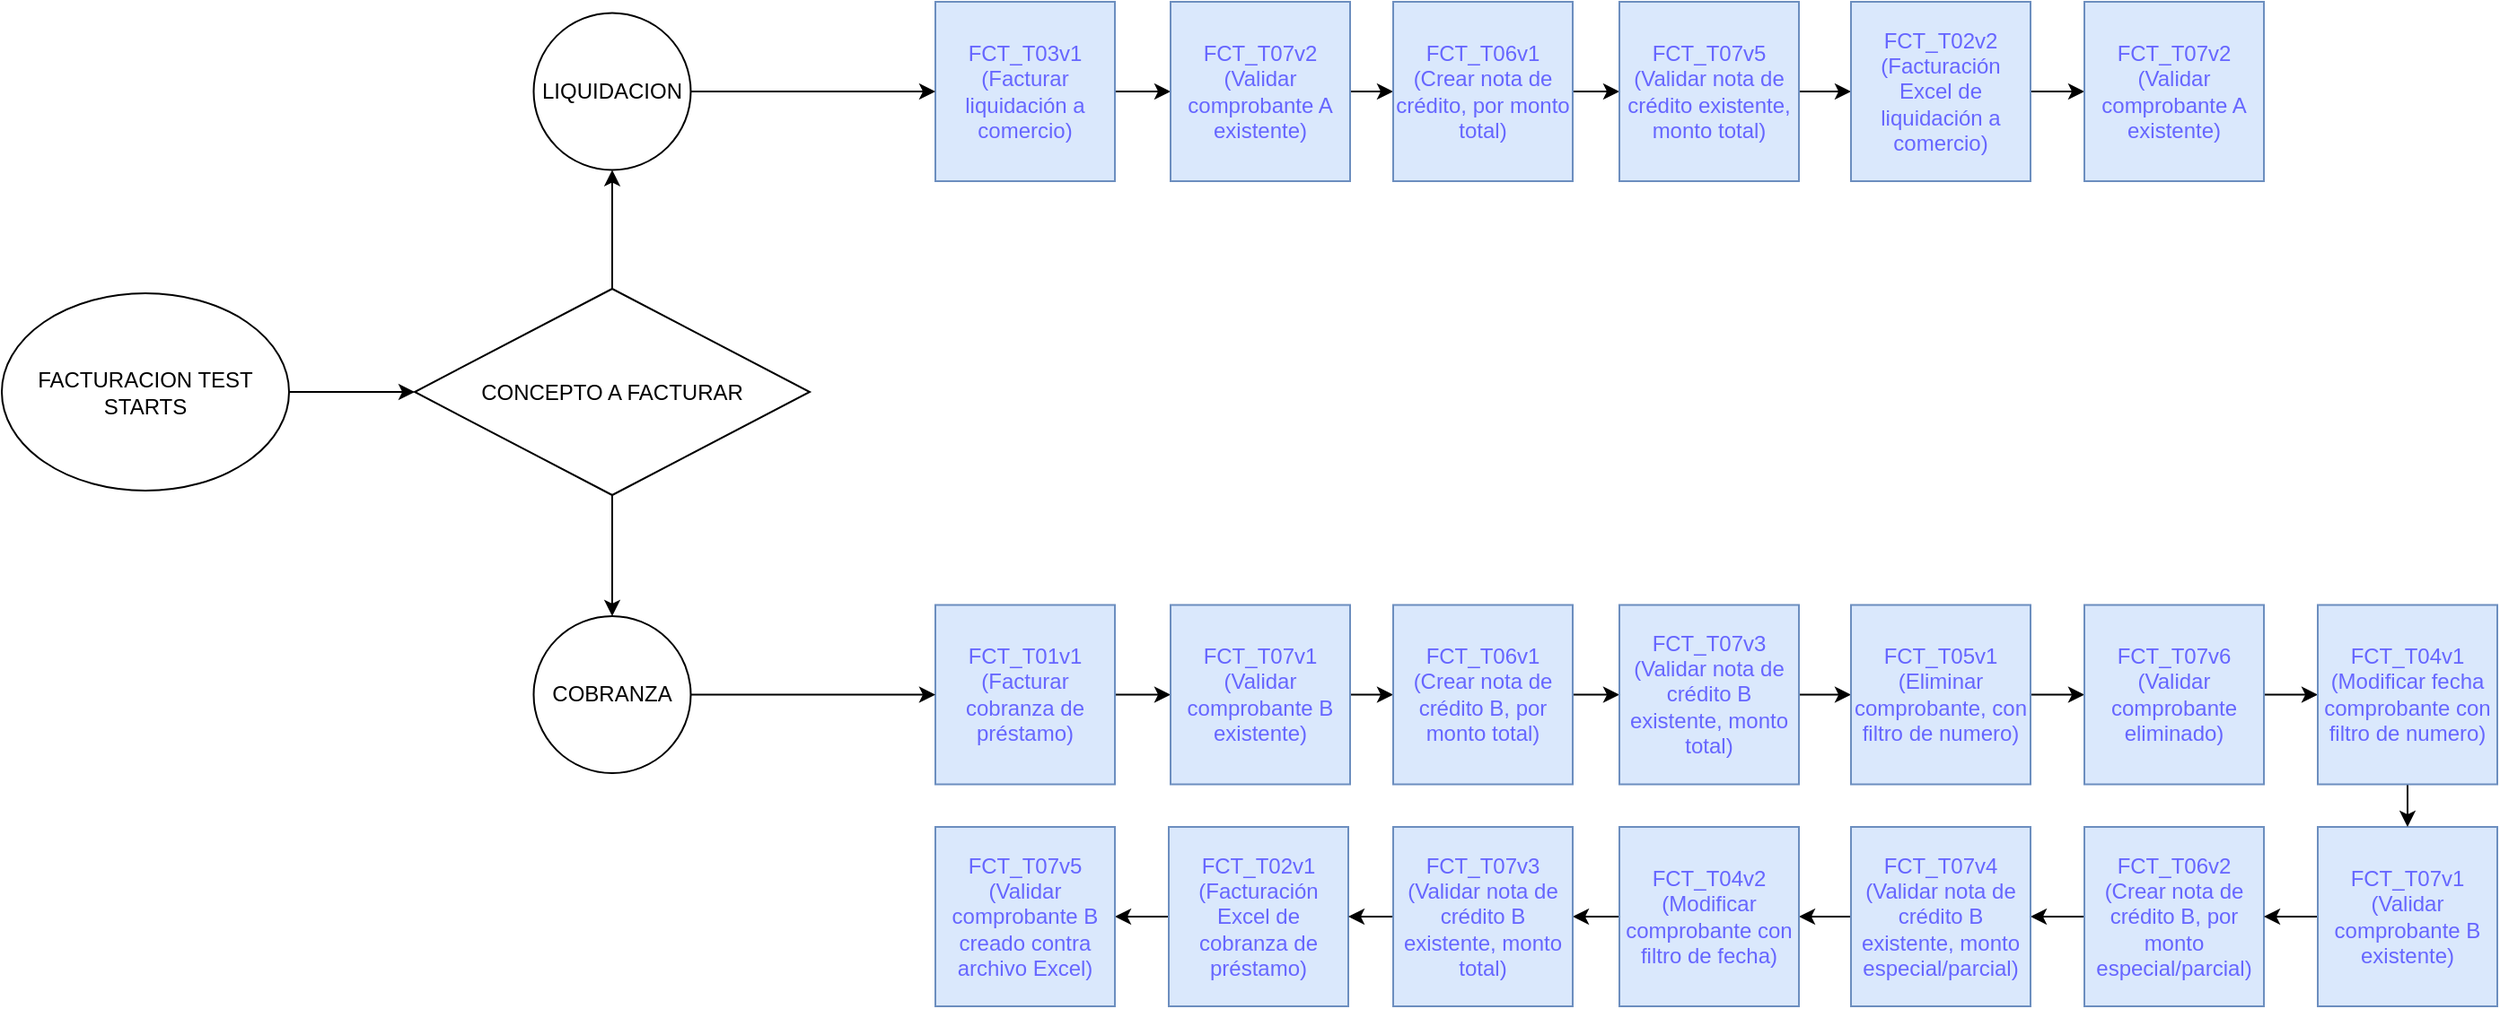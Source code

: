 <mxfile version="26.0.4">
  <diagram name="Página-1" id="OOsOBSJ37qPy63uGSOQ0">
    <mxGraphModel dx="2232" dy="1093" grid="1" gridSize="10" guides="1" tooltips="1" connect="1" arrows="1" fold="1" page="1" pageScale="1" pageWidth="827" pageHeight="1169" math="0" shadow="0">
      <root>
        <mxCell id="0" />
        <mxCell id="1" parent="0" />
        <mxCell id="AYYR52LeX1VZabdRlzYv-2" style="edgeStyle=orthogonalEdgeStyle;rounded=0;orthogonalLoop=1;jettySize=auto;html=1;exitX=1;exitY=0.5;exitDx=0;exitDy=0;entryX=0;entryY=0.5;entryDx=0;entryDy=0;" edge="1" parent="1" source="O5rArWz0RRXLKf1uvHQ3-1" target="O5rArWz0RRXLKf1uvHQ3-2">
          <mxGeometry relative="1" as="geometry" />
        </mxCell>
        <mxCell id="O5rArWz0RRXLKf1uvHQ3-1" value="&lt;div&gt;FCT_T01v1&lt;/div&gt;&lt;div&gt;(Facturar cobranza de préstamo)&lt;/div&gt;" style="whiteSpace=wrap;html=1;aspect=fixed;fillColor=#dae8fc;strokeColor=#6c8ebf;fontColor=#6666FF;" parent="1" vertex="1">
          <mxGeometry x="630" y="516.25" width="100" height="100" as="geometry" />
        </mxCell>
        <mxCell id="AYYR52LeX1VZabdRlzYv-3" style="edgeStyle=orthogonalEdgeStyle;rounded=0;orthogonalLoop=1;jettySize=auto;html=1;exitX=1;exitY=0.5;exitDx=0;exitDy=0;entryX=0;entryY=0.5;entryDx=0;entryDy=0;" edge="1" parent="1" source="O5rArWz0RRXLKf1uvHQ3-2" target="O5rArWz0RRXLKf1uvHQ3-3">
          <mxGeometry relative="1" as="geometry" />
        </mxCell>
        <mxCell id="O5rArWz0RRXLKf1uvHQ3-2" value="&lt;div&gt;FCT_T07v1&lt;/div&gt;&lt;div&gt;(Validar comprobante B existente)&lt;/div&gt;" style="whiteSpace=wrap;html=1;aspect=fixed;fillColor=#dae8fc;strokeColor=#6c8ebf;labelBackgroundColor=none;labelBorderColor=none;fontColor=#6666FF;" parent="1" vertex="1">
          <mxGeometry x="761" y="516.25" width="100" height="100" as="geometry" />
        </mxCell>
        <mxCell id="AYYR52LeX1VZabdRlzYv-4" value="" style="edgeStyle=orthogonalEdgeStyle;rounded=0;orthogonalLoop=1;jettySize=auto;html=1;" edge="1" parent="1" source="O5rArWz0RRXLKf1uvHQ3-3" target="O5rArWz0RRXLKf1uvHQ3-4">
          <mxGeometry relative="1" as="geometry" />
        </mxCell>
        <mxCell id="O5rArWz0RRXLKf1uvHQ3-3" value="&lt;div&gt;FCT_T06v1&lt;/div&gt;&lt;div&gt;(Crear nota de crédito B, por monto total)&lt;/div&gt;" style="whiteSpace=wrap;html=1;aspect=fixed;fillColor=#dae8fc;strokeColor=#6c8ebf;fontColor=#6666FF;" parent="1" vertex="1">
          <mxGeometry x="885" y="516.25" width="100" height="100" as="geometry" />
        </mxCell>
        <mxCell id="AYYR52LeX1VZabdRlzYv-6" value="" style="edgeStyle=orthogonalEdgeStyle;rounded=0;orthogonalLoop=1;jettySize=auto;html=1;" edge="1" parent="1" source="O5rArWz0RRXLKf1uvHQ3-4" target="O5rArWz0RRXLKf1uvHQ3-8">
          <mxGeometry relative="1" as="geometry" />
        </mxCell>
        <mxCell id="O5rArWz0RRXLKf1uvHQ3-4" value="&lt;div&gt;&lt;span style=&quot;background-color: initial;&quot;&gt;FCT_T07v3&lt;/span&gt;&lt;/div&gt;&lt;div&gt;(Validar nota de crédito B existente, monto total)&lt;/div&gt;" style="whiteSpace=wrap;html=1;aspect=fixed;fillColor=#dae8fc;strokeColor=#6c8ebf;fontColor=#6666FF;" parent="1" vertex="1">
          <mxGeometry x="1011" y="516.25" width="100" height="100" as="geometry" />
        </mxCell>
        <mxCell id="AYYR52LeX1VZabdRlzYv-5" value="" style="edgeStyle=orthogonalEdgeStyle;rounded=0;orthogonalLoop=1;jettySize=auto;html=1;" edge="1" parent="1" source="O5rArWz0RRXLKf1uvHQ3-8" target="O5rArWz0RRXLKf1uvHQ3-9">
          <mxGeometry relative="1" as="geometry" />
        </mxCell>
        <mxCell id="O5rArWz0RRXLKf1uvHQ3-8" value="&lt;div&gt;FCT_T05v1&lt;/div&gt;&lt;div&gt;(Eliminar comprobante, con filtro de numero)&lt;/div&gt;" style="whiteSpace=wrap;html=1;aspect=fixed;fillColor=#dae8fc;strokeColor=#6c8ebf;fontColor=#6666FF;" parent="1" vertex="1">
          <mxGeometry x="1140" y="516.25" width="100" height="100" as="geometry" />
        </mxCell>
        <mxCell id="AYYR52LeX1VZabdRlzYv-8" value="" style="edgeStyle=orthogonalEdgeStyle;rounded=0;orthogonalLoop=1;jettySize=auto;html=1;" edge="1" parent="1" source="O5rArWz0RRXLKf1uvHQ3-9" target="O5rArWz0RRXLKf1uvHQ3-18">
          <mxGeometry relative="1" as="geometry" />
        </mxCell>
        <mxCell id="O5rArWz0RRXLKf1uvHQ3-9" value="&lt;div&gt;FCT_T07v6&lt;/div&gt;&lt;div&gt;(Validar comprobante eliminado)&lt;/div&gt;" style="whiteSpace=wrap;html=1;aspect=fixed;fillColor=#dae8fc;strokeColor=#6c8ebf;fontColor=#6666FF;" parent="1" vertex="1">
          <mxGeometry x="1270" y="516.25" width="100" height="100" as="geometry" />
        </mxCell>
        <mxCell id="AYYR52LeX1VZabdRlzYv-11" value="" style="edgeStyle=orthogonalEdgeStyle;rounded=0;orthogonalLoop=1;jettySize=auto;html=1;" edge="1" parent="1" source="O5rArWz0RRXLKf1uvHQ3-10" target="O5rArWz0RRXLKf1uvHQ3-11">
          <mxGeometry relative="1" as="geometry" />
        </mxCell>
        <mxCell id="O5rArWz0RRXLKf1uvHQ3-10" value="&lt;div&gt;FCT_T06v2&lt;/div&gt;&lt;div&gt;(Crear nota de crédito B, por monto especial/parcial)&lt;/div&gt;" style="whiteSpace=wrap;html=1;aspect=fixed;fillColor=#dae8fc;strokeColor=#6c8ebf;fontColor=#6666FF;" parent="1" vertex="1">
          <mxGeometry x="1270" y="640" width="100" height="100" as="geometry" />
        </mxCell>
        <mxCell id="AYYR52LeX1VZabdRlzYv-12" value="" style="edgeStyle=orthogonalEdgeStyle;rounded=0;orthogonalLoop=1;jettySize=auto;html=1;" edge="1" parent="1" source="O5rArWz0RRXLKf1uvHQ3-11" target="O5rArWz0RRXLKf1uvHQ3-25">
          <mxGeometry relative="1" as="geometry" />
        </mxCell>
        <mxCell id="O5rArWz0RRXLKf1uvHQ3-11" value="&lt;div&gt;FCT_T07v4&lt;/div&gt;&lt;div&gt;(Validar nota de crédito B existente, monto especial/parcial)&lt;/div&gt;" style="whiteSpace=wrap;html=1;aspect=fixed;fillColor=#dae8fc;strokeColor=#6c8ebf;fontColor=#6666FF;" parent="1" vertex="1">
          <mxGeometry x="1140" y="640" width="100" height="100" as="geometry" />
        </mxCell>
        <mxCell id="AYYR52LeX1VZabdRlzYv-15" value="" style="edgeStyle=orthogonalEdgeStyle;rounded=0;orthogonalLoop=1;jettySize=auto;html=1;" edge="1" parent="1" source="O5rArWz0RRXLKf1uvHQ3-15" target="O5rArWz0RRXLKf1uvHQ3-16">
          <mxGeometry relative="1" as="geometry" />
        </mxCell>
        <mxCell id="O5rArWz0RRXLKf1uvHQ3-15" value="&lt;div&gt;FCT_T02v1&lt;/div&gt;&lt;div&gt;(Facturación Excel de cobranza de préstamo)&lt;/div&gt;" style="whiteSpace=wrap;html=1;aspect=fixed;direction=west;flipV=1;flipH=1;fillColor=#dae8fc;strokeColor=#6c8ebf;fontColor=#6666FF;" parent="1" vertex="1">
          <mxGeometry x="760" y="640" width="100" height="100" as="geometry" />
        </mxCell>
        <mxCell id="O5rArWz0RRXLKf1uvHQ3-16" value="&lt;div&gt;&lt;font&gt;FCT_T07v5&lt;/font&gt;&lt;/div&gt;&lt;div&gt;&lt;font&gt;(Validar comprobante B creado contra archivo Excel)&lt;/font&gt;&lt;/div&gt;" style="whiteSpace=wrap;html=1;aspect=fixed;direction=west;flipV=1;flipH=1;fillColor=#dae8fc;strokeColor=#6c8ebf;fontColor=#6666FF;" parent="1" vertex="1">
          <mxGeometry x="630" y="640" width="100" height="100" as="geometry" />
        </mxCell>
        <mxCell id="AYYR52LeX1VZabdRlzYv-10" value="" style="edgeStyle=orthogonalEdgeStyle;rounded=0;orthogonalLoop=1;jettySize=auto;html=1;" edge="1" parent="1" source="O5rArWz0RRXLKf1uvHQ3-17" target="O5rArWz0RRXLKf1uvHQ3-10">
          <mxGeometry relative="1" as="geometry" />
        </mxCell>
        <mxCell id="O5rArWz0RRXLKf1uvHQ3-17" value="&lt;div&gt;FCT_T07v1&lt;/div&gt;&lt;div&gt;(Validar comprobante B existente)&lt;/div&gt;" style="whiteSpace=wrap;html=1;aspect=fixed;direction=west;flipV=1;flipH=1;fillColor=#dae8fc;strokeColor=#6c8ebf;fontColor=#6666FF;" parent="1" vertex="1">
          <mxGeometry x="1400" y="640" width="100" height="100" as="geometry" />
        </mxCell>
        <mxCell id="AYYR52LeX1VZabdRlzYv-9" value="" style="edgeStyle=orthogonalEdgeStyle;rounded=0;orthogonalLoop=1;jettySize=auto;html=1;" edge="1" parent="1" source="O5rArWz0RRXLKf1uvHQ3-18" target="O5rArWz0RRXLKf1uvHQ3-17">
          <mxGeometry relative="1" as="geometry" />
        </mxCell>
        <mxCell id="O5rArWz0RRXLKf1uvHQ3-18" value="FCT_T04v1&lt;br&gt;(Modificar fecha comprobante con filtro de numero)" style="whiteSpace=wrap;html=1;aspect=fixed;direction=west;flipV=1;flipH=1;fillColor=#dae8fc;strokeColor=#6c8ebf;fontColor=#6666FF;" parent="1" vertex="1">
          <mxGeometry x="1400" y="516.25" width="100" height="100" as="geometry" />
        </mxCell>
        <mxCell id="AYYR52LeX1VZabdRlzYv-13" value="" style="edgeStyle=orthogonalEdgeStyle;rounded=0;orthogonalLoop=1;jettySize=auto;html=1;" edge="1" parent="1" source="O5rArWz0RRXLKf1uvHQ3-25" target="O5rArWz0RRXLKf1uvHQ3-27">
          <mxGeometry relative="1" as="geometry" />
        </mxCell>
        <mxCell id="O5rArWz0RRXLKf1uvHQ3-25" value="FCT_T04v2&lt;br&gt;(Modificar comprobante con filtro de fecha)" style="whiteSpace=wrap;html=1;aspect=fixed;direction=west;flipV=1;flipH=1;fillColor=#dae8fc;strokeColor=#6c8ebf;fontColor=#6666FF;" parent="1" vertex="1">
          <mxGeometry x="1011" y="640" width="100" height="100" as="geometry" />
        </mxCell>
        <mxCell id="AYYR52LeX1VZabdRlzYv-14" value="" style="edgeStyle=orthogonalEdgeStyle;rounded=0;orthogonalLoop=1;jettySize=auto;html=1;" edge="1" parent="1" source="O5rArWz0RRXLKf1uvHQ3-27" target="O5rArWz0RRXLKf1uvHQ3-15">
          <mxGeometry relative="1" as="geometry" />
        </mxCell>
        <mxCell id="O5rArWz0RRXLKf1uvHQ3-27" value="&lt;div&gt;&lt;span style=&quot;background-color: initial;&quot;&gt;FCT_T07v3&lt;/span&gt;&lt;/div&gt;&lt;div&gt;(Validar nota de crédito B existente, monto total)&lt;/div&gt;" style="whiteSpace=wrap;html=1;aspect=fixed;fillColor=#dae8fc;strokeColor=#6c8ebf;labelBackgroundColor=none;labelBorderColor=none;fontColor=#6666FF;" parent="1" vertex="1">
          <mxGeometry x="885" y="640" width="100" height="100" as="geometry" />
        </mxCell>
        <mxCell id="Sxnl6FUewr3R2Q5X_RLo-11" style="edgeStyle=orthogonalEdgeStyle;rounded=0;orthogonalLoop=1;jettySize=auto;html=1;exitX=1;exitY=0.5;exitDx=0;exitDy=0;entryX=0;entryY=0.5;entryDx=0;entryDy=0;" parent="1" source="Sxnl6FUewr3R2Q5X_RLo-3" target="Sxnl6FUewr3R2Q5X_RLo-4" edge="1">
          <mxGeometry relative="1" as="geometry" />
        </mxCell>
        <mxCell id="Sxnl6FUewr3R2Q5X_RLo-3" value="&lt;div&gt;FCT_T03v1&lt;/div&gt;&lt;div&gt;(Facturar liquidación a comercio)&lt;/div&gt;" style="whiteSpace=wrap;html=1;aspect=fixed;fillColor=#dae8fc;strokeColor=#6c8ebf;fontColor=#6666FF;" parent="1" vertex="1">
          <mxGeometry x="630" y="180" width="100" height="100" as="geometry" />
        </mxCell>
        <mxCell id="Sxnl6FUewr3R2Q5X_RLo-12" style="edgeStyle=orthogonalEdgeStyle;rounded=0;orthogonalLoop=1;jettySize=auto;html=1;exitX=1;exitY=0.5;exitDx=0;exitDy=0;entryX=0;entryY=0.5;entryDx=0;entryDy=0;" parent="1" source="Sxnl6FUewr3R2Q5X_RLo-4" target="Sxnl6FUewr3R2Q5X_RLo-6" edge="1">
          <mxGeometry relative="1" as="geometry" />
        </mxCell>
        <mxCell id="Sxnl6FUewr3R2Q5X_RLo-4" value="&lt;div&gt;FCT_T07v2&lt;/div&gt;&lt;div&gt;(Validar comprobante A existente)&lt;/div&gt;" style="whiteSpace=wrap;html=1;aspect=fixed;fillColor=#dae8fc;strokeColor=#6c8ebf;labelBackgroundColor=none;labelBorderColor=none;fontColor=#6666FF;" parent="1" vertex="1">
          <mxGeometry x="761" y="180" width="100" height="100" as="geometry" />
        </mxCell>
        <mxCell id="Sxnl6FUewr3R2Q5X_RLo-14" value="" style="edgeStyle=orthogonalEdgeStyle;rounded=0;orthogonalLoop=1;jettySize=auto;html=1;" parent="1" source="Sxnl6FUewr3R2Q5X_RLo-6" target="Sxnl6FUewr3R2Q5X_RLo-7" edge="1">
          <mxGeometry relative="1" as="geometry" />
        </mxCell>
        <mxCell id="Sxnl6FUewr3R2Q5X_RLo-6" value="&lt;div&gt;FCT_T06v1&lt;/div&gt;&lt;div&gt;(Crear nota de crédito, por monto total)&lt;/div&gt;" style="whiteSpace=wrap;html=1;aspect=fixed;fillColor=#dae8fc;strokeColor=#6c8ebf;fontColor=#6666FF;" parent="1" vertex="1">
          <mxGeometry x="885" y="180" width="100" height="100" as="geometry" />
        </mxCell>
        <mxCell id="Sxnl6FUewr3R2Q5X_RLo-15" value="" style="edgeStyle=orthogonalEdgeStyle;rounded=0;orthogonalLoop=1;jettySize=auto;html=1;" parent="1" source="Sxnl6FUewr3R2Q5X_RLo-7" target="Sxnl6FUewr3R2Q5X_RLo-8" edge="1">
          <mxGeometry relative="1" as="geometry" />
        </mxCell>
        <mxCell id="Sxnl6FUewr3R2Q5X_RLo-7" value="&lt;div&gt;&lt;span style=&quot;background-color: initial;&quot;&gt;FCT_T07v5&lt;/span&gt;&lt;/div&gt;&lt;div&gt;(Validar nota de crédito existente, monto total)&lt;/div&gt;" style="whiteSpace=wrap;html=1;aspect=fixed;fillColor=#dae8fc;strokeColor=#6c8ebf;fontColor=#6666FF;" parent="1" vertex="1">
          <mxGeometry x="1011" y="180" width="100" height="100" as="geometry" />
        </mxCell>
        <mxCell id="Sxnl6FUewr3R2Q5X_RLo-17" value="" style="edgeStyle=orthogonalEdgeStyle;rounded=0;orthogonalLoop=1;jettySize=auto;html=1;" parent="1" source="Sxnl6FUewr3R2Q5X_RLo-8" edge="1">
          <mxGeometry relative="1" as="geometry">
            <mxPoint x="1270" y="230" as="targetPoint" />
          </mxGeometry>
        </mxCell>
        <mxCell id="Sxnl6FUewr3R2Q5X_RLo-8" value="&lt;div&gt;FCT_T02v2&lt;/div&gt;&lt;div&gt;(Facturación Excel de liquidación a comercio)&lt;/div&gt;" style="whiteSpace=wrap;html=1;aspect=fixed;direction=west;flipV=1;flipH=1;fillColor=#dae8fc;strokeColor=#6c8ebf;fontColor=#6666FF;" parent="1" vertex="1">
          <mxGeometry x="1140" y="180" width="100" height="100" as="geometry" />
        </mxCell>
        <mxCell id="Sxnl6FUewr3R2Q5X_RLo-10" value="&lt;div&gt;&lt;font&gt;FCT_T07v2&lt;/font&gt;&lt;/div&gt;&lt;div&gt;(Validar comprobante A existente)&lt;/div&gt;" style="whiteSpace=wrap;html=1;aspect=fixed;direction=west;flipV=1;flipH=1;fillColor=#dae8fc;strokeColor=#6c8ebf;fontColor=#6666FF;" parent="1" vertex="1">
          <mxGeometry x="1270" y="180" width="100" height="100" as="geometry" />
        </mxCell>
        <mxCell id="Sxnl6FUewr3R2Q5X_RLo-21" style="edgeStyle=orthogonalEdgeStyle;rounded=0;orthogonalLoop=1;jettySize=auto;html=1;exitX=1;exitY=0.5;exitDx=0;exitDy=0;entryX=0;entryY=0.5;entryDx=0;entryDy=0;" parent="1" source="Sxnl6FUewr3R2Q5X_RLo-18" target="Sxnl6FUewr3R2Q5X_RLo-19" edge="1">
          <mxGeometry relative="1" as="geometry" />
        </mxCell>
        <mxCell id="Sxnl6FUewr3R2Q5X_RLo-18" value="FACTURACION TEST STARTS" style="ellipse;whiteSpace=wrap;html=1;" parent="1" vertex="1">
          <mxGeometry x="110" y="342.5" width="160" height="110" as="geometry" />
        </mxCell>
        <mxCell id="Sxnl6FUewr3R2Q5X_RLo-26" style="edgeStyle=orthogonalEdgeStyle;rounded=0;orthogonalLoop=1;jettySize=auto;html=1;exitX=0.5;exitY=1;exitDx=0;exitDy=0;entryX=0.5;entryY=0;entryDx=0;entryDy=0;" parent="1" source="Sxnl6FUewr3R2Q5X_RLo-19" target="Sxnl6FUewr3R2Q5X_RLo-25" edge="1">
          <mxGeometry relative="1" as="geometry" />
        </mxCell>
        <mxCell id="Sxnl6FUewr3R2Q5X_RLo-28" style="edgeStyle=orthogonalEdgeStyle;rounded=0;orthogonalLoop=1;jettySize=auto;html=1;exitX=0.5;exitY=0;exitDx=0;exitDy=0;entryX=0.5;entryY=1;entryDx=0;entryDy=0;" parent="1" source="Sxnl6FUewr3R2Q5X_RLo-19" target="Sxnl6FUewr3R2Q5X_RLo-24" edge="1">
          <mxGeometry relative="1" as="geometry" />
        </mxCell>
        <mxCell id="Sxnl6FUewr3R2Q5X_RLo-19" value="CONCEPTO A FACTURAR" style="rhombus;whiteSpace=wrap;html=1;" parent="1" vertex="1">
          <mxGeometry x="340" y="340" width="220" height="115" as="geometry" />
        </mxCell>
        <mxCell id="Sxnl6FUewr3R2Q5X_RLo-29" style="edgeStyle=orthogonalEdgeStyle;rounded=0;orthogonalLoop=1;jettySize=auto;html=1;exitX=1;exitY=0.5;exitDx=0;exitDy=0;entryX=0;entryY=0.5;entryDx=0;entryDy=0;" parent="1" source="Sxnl6FUewr3R2Q5X_RLo-24" target="Sxnl6FUewr3R2Q5X_RLo-3" edge="1">
          <mxGeometry relative="1" as="geometry" />
        </mxCell>
        <mxCell id="Sxnl6FUewr3R2Q5X_RLo-24" value="LIQUIDACION" style="ellipse;whiteSpace=wrap;html=1;aspect=fixed;" parent="1" vertex="1">
          <mxGeometry x="406.25" y="186.25" width="87.5" height="87.5" as="geometry" />
        </mxCell>
        <mxCell id="Sxnl6FUewr3R2Q5X_RLo-27" style="edgeStyle=orthogonalEdgeStyle;rounded=0;orthogonalLoop=1;jettySize=auto;html=1;exitX=1;exitY=0.5;exitDx=0;exitDy=0;entryX=0;entryY=0.5;entryDx=0;entryDy=0;" parent="1" source="Sxnl6FUewr3R2Q5X_RLo-25" target="O5rArWz0RRXLKf1uvHQ3-1" edge="1">
          <mxGeometry relative="1" as="geometry">
            <mxPoint x="630" y="567.5" as="targetPoint" />
          </mxGeometry>
        </mxCell>
        <mxCell id="Sxnl6FUewr3R2Q5X_RLo-25" value="COBRANZA" style="ellipse;whiteSpace=wrap;html=1;aspect=fixed;" parent="1" vertex="1">
          <mxGeometry x="406.25" y="522.5" width="87.5" height="87.5" as="geometry" />
        </mxCell>
      </root>
    </mxGraphModel>
  </diagram>
</mxfile>
